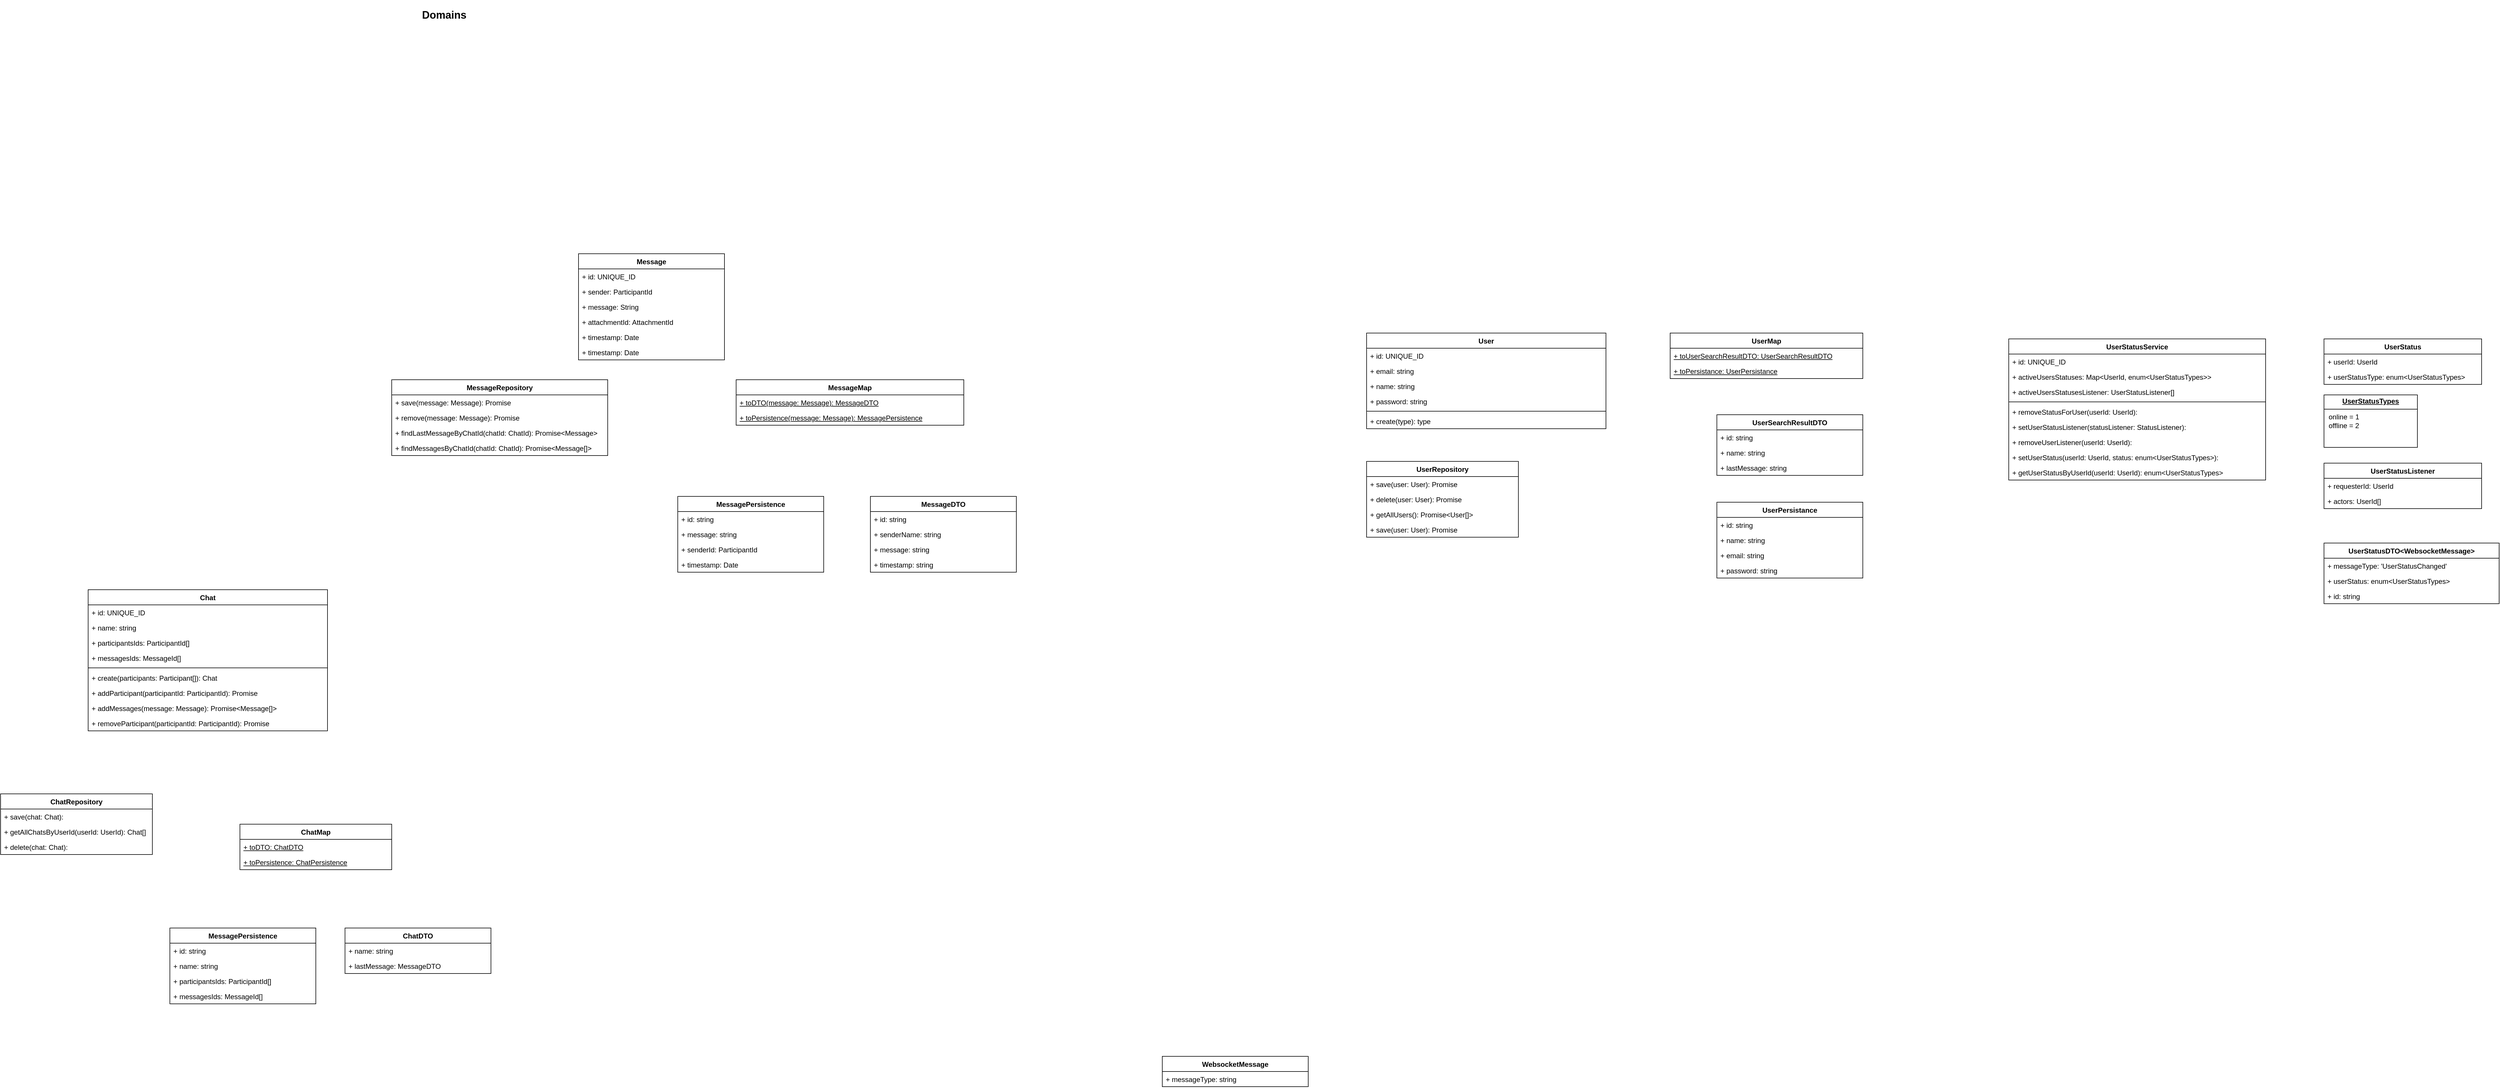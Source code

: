 <mxfile version="24.8.3" pages="2">
  <diagram id="C5RBs43oDa-KdzZeNtuy" name="Communication">
    <mxGraphModel dx="5580" dy="2930" grid="1" gridSize="10" guides="1" tooltips="1" connect="1" arrows="1" fold="1" page="0" pageScale="1" pageWidth="827" pageHeight="1169" math="0" shadow="0">
      <root>
        <mxCell id="WIyWlLk6GJQsqaUBKTNV-0" />
        <mxCell id="WIyWlLk6GJQsqaUBKTNV-1" parent="WIyWlLk6GJQsqaUBKTNV-0" />
        <mxCell id="hYcocmcCl76S7fgYQh0B-2" value="&lt;h2&gt;Domains&lt;/h2&gt;" style="text;html=1;align=center;verticalAlign=middle;whiteSpace=wrap;rounded=0;" parent="WIyWlLk6GJQsqaUBKTNV-1" vertex="1">
          <mxGeometry x="80" y="60" width="80" height="30" as="geometry" />
        </mxCell>
        <mxCell id="67SjoxHuCjgzLsOe7_Eg-26" value="User" style="swimlane;fontStyle=1;align=center;verticalAlign=top;childLayout=stackLayout;horizontal=1;startSize=26;horizontalStack=0;resizeParent=1;resizeParentMax=0;resizeLast=0;collapsible=1;marginBottom=0;whiteSpace=wrap;html=1;" parent="WIyWlLk6GJQsqaUBKTNV-1" vertex="1">
          <mxGeometry x="1700" y="620" width="410" height="164" as="geometry" />
        </mxCell>
        <mxCell id="67SjoxHuCjgzLsOe7_Eg-27" value="+ id: UNIQUE_ID" style="text;strokeColor=none;fillColor=none;align=left;verticalAlign=top;spacingLeft=4;spacingRight=4;overflow=hidden;rotatable=0;points=[[0,0.5],[1,0.5]];portConstraint=eastwest;whiteSpace=wrap;html=1;" parent="67SjoxHuCjgzLsOe7_Eg-26" vertex="1">
          <mxGeometry y="26" width="410" height="26" as="geometry" />
        </mxCell>
        <mxCell id="zDwDySDA3jJClBeqPACe-3" value="+ email: string" style="text;strokeColor=none;fillColor=none;align=left;verticalAlign=top;spacingLeft=4;spacingRight=4;overflow=hidden;rotatable=0;points=[[0,0.5],[1,0.5]];portConstraint=eastwest;whiteSpace=wrap;html=1;" parent="67SjoxHuCjgzLsOe7_Eg-26" vertex="1">
          <mxGeometry y="52" width="410" height="26" as="geometry" />
        </mxCell>
        <mxCell id="zDwDySDA3jJClBeqPACe-2" value="+ name: string" style="text;strokeColor=none;fillColor=none;align=left;verticalAlign=top;spacingLeft=4;spacingRight=4;overflow=hidden;rotatable=0;points=[[0,0.5],[1,0.5]];portConstraint=eastwest;whiteSpace=wrap;html=1;" parent="67SjoxHuCjgzLsOe7_Eg-26" vertex="1">
          <mxGeometry y="78" width="410" height="26" as="geometry" />
        </mxCell>
        <mxCell id="zDwDySDA3jJClBeqPACe-4" value="+ password: string" style="text;strokeColor=none;fillColor=none;align=left;verticalAlign=top;spacingLeft=4;spacingRight=4;overflow=hidden;rotatable=0;points=[[0,0.5],[1,0.5]];portConstraint=eastwest;whiteSpace=wrap;html=1;" parent="67SjoxHuCjgzLsOe7_Eg-26" vertex="1">
          <mxGeometry y="104" width="410" height="26" as="geometry" />
        </mxCell>
        <mxCell id="67SjoxHuCjgzLsOe7_Eg-30" value="" style="line;strokeWidth=1;fillColor=none;align=left;verticalAlign=middle;spacingTop=-1;spacingLeft=3;spacingRight=3;rotatable=0;labelPosition=right;points=[];portConstraint=eastwest;strokeColor=inherit;" parent="67SjoxHuCjgzLsOe7_Eg-26" vertex="1">
          <mxGeometry y="130" width="410" height="8" as="geometry" />
        </mxCell>
        <mxCell id="67SjoxHuCjgzLsOe7_Eg-31" value="+ create(type): type" style="text;strokeColor=none;fillColor=none;align=left;verticalAlign=top;spacingLeft=4;spacingRight=4;overflow=hidden;rotatable=0;points=[[0,0.5],[1,0.5]];portConstraint=eastwest;whiteSpace=wrap;html=1;" parent="67SjoxHuCjgzLsOe7_Eg-26" vertex="1">
          <mxGeometry y="138" width="410" height="26" as="geometry" />
        </mxCell>
        <mxCell id="zDwDySDA3jJClBeqPACe-33" value="Chat" style="swimlane;fontStyle=1;align=center;verticalAlign=top;childLayout=stackLayout;horizontal=1;startSize=26;horizontalStack=0;resizeParent=1;resizeParentMax=0;resizeLast=0;collapsible=1;marginBottom=0;whiteSpace=wrap;html=1;" parent="WIyWlLk6GJQsqaUBKTNV-1" vertex="1">
          <mxGeometry x="-490" y="1060" width="410" height="242" as="geometry" />
        </mxCell>
        <mxCell id="zDwDySDA3jJClBeqPACe-34" value="+ id: UNIQUE_ID" style="text;strokeColor=none;fillColor=none;align=left;verticalAlign=top;spacingLeft=4;spacingRight=4;overflow=hidden;rotatable=0;points=[[0,0.5],[1,0.5]];portConstraint=eastwest;whiteSpace=wrap;html=1;" parent="zDwDySDA3jJClBeqPACe-33" vertex="1">
          <mxGeometry y="26" width="410" height="26" as="geometry" />
        </mxCell>
        <mxCell id="zDwDySDA3jJClBeqPACe-114" value="+ name: string" style="text;strokeColor=none;fillColor=none;align=left;verticalAlign=top;spacingLeft=4;spacingRight=4;overflow=hidden;rotatable=0;points=[[0,0.5],[1,0.5]];portConstraint=eastwest;whiteSpace=wrap;html=1;" parent="zDwDySDA3jJClBeqPACe-33" vertex="1">
          <mxGeometry y="52" width="410" height="26" as="geometry" />
        </mxCell>
        <mxCell id="zDwDySDA3jJClBeqPACe-35" value="+ participantsIds: ParticipantId[]" style="text;strokeColor=none;fillColor=none;align=left;verticalAlign=top;spacingLeft=4;spacingRight=4;overflow=hidden;rotatable=0;points=[[0,0.5],[1,0.5]];portConstraint=eastwest;whiteSpace=wrap;html=1;" parent="zDwDySDA3jJClBeqPACe-33" vertex="1">
          <mxGeometry y="78" width="410" height="26" as="geometry" />
        </mxCell>
        <mxCell id="zDwDySDA3jJClBeqPACe-36" value="+ messagesIds: MessageId[]" style="text;strokeColor=none;fillColor=none;align=left;verticalAlign=top;spacingLeft=4;spacingRight=4;overflow=hidden;rotatable=0;points=[[0,0.5],[1,0.5]];portConstraint=eastwest;whiteSpace=wrap;html=1;" parent="zDwDySDA3jJClBeqPACe-33" vertex="1">
          <mxGeometry y="104" width="410" height="26" as="geometry" />
        </mxCell>
        <mxCell id="zDwDySDA3jJClBeqPACe-37" value="" style="line;strokeWidth=1;fillColor=none;align=left;verticalAlign=middle;spacingTop=-1;spacingLeft=3;spacingRight=3;rotatable=0;labelPosition=right;points=[];portConstraint=eastwest;strokeColor=inherit;" parent="zDwDySDA3jJClBeqPACe-33" vertex="1">
          <mxGeometry y="130" width="410" height="8" as="geometry" />
        </mxCell>
        <mxCell id="zDwDySDA3jJClBeqPACe-38" value="+ create(participants: Participant[]): Chat" style="text;strokeColor=none;fillColor=none;align=left;verticalAlign=top;spacingLeft=4;spacingRight=4;overflow=hidden;rotatable=0;points=[[0,0.5],[1,0.5]];portConstraint=eastwest;whiteSpace=wrap;html=1;" parent="zDwDySDA3jJClBeqPACe-33" vertex="1">
          <mxGeometry y="138" width="410" height="26" as="geometry" />
        </mxCell>
        <mxCell id="67SjoxHuCjgzLsOe7_Eg-6" value="+ addParticipant(participantId: ParticipantId): Promise" style="text;strokeColor=none;fillColor=none;align=left;verticalAlign=top;spacingLeft=4;spacingRight=4;overflow=hidden;rotatable=0;points=[[0,0.5],[1,0.5]];portConstraint=eastwest;whiteSpace=wrap;html=1;" parent="zDwDySDA3jJClBeqPACe-33" vertex="1">
          <mxGeometry y="164" width="410" height="26" as="geometry" />
        </mxCell>
        <mxCell id="zDwDySDA3jJClBeqPACe-39" value="+ addMessages(message: Message): Promise&amp;lt;Message[]&amp;gt;" style="text;strokeColor=none;fillColor=none;align=left;verticalAlign=top;spacingLeft=4;spacingRight=4;overflow=hidden;rotatable=0;points=[[0,0.5],[1,0.5]];portConstraint=eastwest;whiteSpace=wrap;html=1;" parent="zDwDySDA3jJClBeqPACe-33" vertex="1">
          <mxGeometry y="190" width="410" height="26" as="geometry" />
        </mxCell>
        <mxCell id="zDwDySDA3jJClBeqPACe-70" value="+ removeParticipant(participantId: ParticipantId): Promise" style="text;strokeColor=none;fillColor=none;align=left;verticalAlign=top;spacingLeft=4;spacingRight=4;overflow=hidden;rotatable=0;points=[[0,0.5],[1,0.5]];portConstraint=eastwest;whiteSpace=wrap;html=1;" parent="zDwDySDA3jJClBeqPACe-33" vertex="1">
          <mxGeometry y="216" width="410" height="26" as="geometry" />
        </mxCell>
        <mxCell id="zDwDySDA3jJClBeqPACe-41" value="Message" style="swimlane;fontStyle=1;align=center;verticalAlign=top;childLayout=stackLayout;horizontal=1;startSize=26;horizontalStack=0;resizeParent=1;resizeParentMax=0;resizeLast=0;collapsible=1;marginBottom=0;whiteSpace=wrap;html=1;" parent="WIyWlLk6GJQsqaUBKTNV-1" vertex="1">
          <mxGeometry x="350" y="484" width="250" height="182" as="geometry" />
        </mxCell>
        <mxCell id="zDwDySDA3jJClBeqPACe-42" value="+ id: UNIQUE_ID" style="text;strokeColor=none;fillColor=none;align=left;verticalAlign=top;spacingLeft=4;spacingRight=4;overflow=hidden;rotatable=0;points=[[0,0.5],[1,0.5]];portConstraint=eastwest;whiteSpace=wrap;html=1;" parent="zDwDySDA3jJClBeqPACe-41" vertex="1">
          <mxGeometry y="26" width="250" height="26" as="geometry" />
        </mxCell>
        <mxCell id="zDwDySDA3jJClBeqPACe-43" value="+ sender: ParticipantId" style="text;strokeColor=none;fillColor=none;align=left;verticalAlign=top;spacingLeft=4;spacingRight=4;overflow=hidden;rotatable=0;points=[[0,0.5],[1,0.5]];portConstraint=eastwest;whiteSpace=wrap;html=1;" parent="zDwDySDA3jJClBeqPACe-41" vertex="1">
          <mxGeometry y="52" width="250" height="26" as="geometry" />
        </mxCell>
        <mxCell id="zDwDySDA3jJClBeqPACe-44" value="+ message: String" style="text;strokeColor=none;fillColor=none;align=left;verticalAlign=top;spacingLeft=4;spacingRight=4;overflow=hidden;rotatable=0;points=[[0,0.5],[1,0.5]];portConstraint=eastwest;whiteSpace=wrap;html=1;" parent="zDwDySDA3jJClBeqPACe-41" vertex="1">
          <mxGeometry y="78" width="250" height="26" as="geometry" />
        </mxCell>
        <mxCell id="zDwDySDA3jJClBeqPACe-52" value="+ attachmentId: AttachmentId" style="text;strokeColor=none;fillColor=none;align=left;verticalAlign=top;spacingLeft=4;spacingRight=4;overflow=hidden;rotatable=0;points=[[0,0.5],[1,0.5]];portConstraint=eastwest;whiteSpace=wrap;html=1;" parent="zDwDySDA3jJClBeqPACe-41" vertex="1">
          <mxGeometry y="104" width="250" height="26" as="geometry" />
        </mxCell>
        <mxCell id="oncGoZCbgl9skdiNWqH6-4" value="+ timestamp: Date" style="text;strokeColor=none;fillColor=none;align=left;verticalAlign=top;spacingLeft=4;spacingRight=4;overflow=hidden;rotatable=0;points=[[0,0.5],[1,0.5]];portConstraint=eastwest;whiteSpace=wrap;html=1;" parent="zDwDySDA3jJClBeqPACe-41" vertex="1">
          <mxGeometry y="130" width="250" height="26" as="geometry" />
        </mxCell>
        <mxCell id="oncGoZCbgl9skdiNWqH6-5" value="+ timestamp: Date" style="text;strokeColor=none;fillColor=none;align=left;verticalAlign=top;spacingLeft=4;spacingRight=4;overflow=hidden;rotatable=0;points=[[0,0.5],[1,0.5]];portConstraint=eastwest;whiteSpace=wrap;html=1;" parent="zDwDySDA3jJClBeqPACe-41" vertex="1">
          <mxGeometry y="156" width="250" height="26" as="geometry" />
        </mxCell>
        <mxCell id="zDwDySDA3jJClBeqPACe-53" value="ChatRepository" style="swimlane;fontStyle=1;align=center;verticalAlign=top;childLayout=stackLayout;horizontal=1;startSize=26;horizontalStack=0;resizeParent=1;resizeParentMax=0;resizeLast=0;collapsible=1;marginBottom=0;whiteSpace=wrap;html=1;" parent="WIyWlLk6GJQsqaUBKTNV-1" vertex="1">
          <mxGeometry x="-640" y="1410" width="260" height="104" as="geometry" />
        </mxCell>
        <mxCell id="zDwDySDA3jJClBeqPACe-54" value="+ save(chat: Chat):&amp;nbsp;" style="text;strokeColor=none;fillColor=none;align=left;verticalAlign=top;spacingLeft=4;spacingRight=4;overflow=hidden;rotatable=0;points=[[0,0.5],[1,0.5]];portConstraint=eastwest;whiteSpace=wrap;html=1;" parent="zDwDySDA3jJClBeqPACe-53" vertex="1">
          <mxGeometry y="26" width="260" height="26" as="geometry" />
        </mxCell>
        <mxCell id="zDwDySDA3jJClBeqPACe-63" value="+ getAllChatsByUserId(userId: UserId): Chat[]" style="text;strokeColor=none;fillColor=none;align=left;verticalAlign=top;spacingLeft=4;spacingRight=4;overflow=hidden;rotatable=0;points=[[0,0.5],[1,0.5]];portConstraint=eastwest;whiteSpace=wrap;html=1;" parent="zDwDySDA3jJClBeqPACe-53" vertex="1">
          <mxGeometry y="52" width="260" height="26" as="geometry" />
        </mxCell>
        <mxCell id="zDwDySDA3jJClBeqPACe-64" value="+ delete(chat: Chat):&amp;nbsp;" style="text;strokeColor=none;fillColor=none;align=left;verticalAlign=top;spacingLeft=4;spacingRight=4;overflow=hidden;rotatable=0;points=[[0,0.5],[1,0.5]];portConstraint=eastwest;whiteSpace=wrap;html=1;" parent="zDwDySDA3jJClBeqPACe-53" vertex="1">
          <mxGeometry y="78" width="260" height="26" as="geometry" />
        </mxCell>
        <mxCell id="zDwDySDA3jJClBeqPACe-71" value="MessageRepository" style="swimlane;fontStyle=1;align=center;verticalAlign=top;childLayout=stackLayout;horizontal=1;startSize=26;horizontalStack=0;resizeParent=1;resizeParentMax=0;resizeLast=0;collapsible=1;marginBottom=0;whiteSpace=wrap;html=1;" parent="WIyWlLk6GJQsqaUBKTNV-1" vertex="1">
          <mxGeometry x="30" y="700" width="370" height="130" as="geometry" />
        </mxCell>
        <mxCell id="zDwDySDA3jJClBeqPACe-77" value="+ save(message: Message): Promise" style="text;strokeColor=none;fillColor=none;align=left;verticalAlign=top;spacingLeft=4;spacingRight=4;overflow=hidden;rotatable=0;points=[[0,0.5],[1,0.5]];portConstraint=eastwest;whiteSpace=wrap;html=1;" parent="zDwDySDA3jJClBeqPACe-71" vertex="1">
          <mxGeometry y="26" width="370" height="26" as="geometry" />
        </mxCell>
        <mxCell id="zDwDySDA3jJClBeqPACe-78" value="+ remove(message: Message): Promise" style="text;strokeColor=none;fillColor=none;align=left;verticalAlign=top;spacingLeft=4;spacingRight=4;overflow=hidden;rotatable=0;points=[[0,0.5],[1,0.5]];portConstraint=eastwest;whiteSpace=wrap;html=1;" parent="zDwDySDA3jJClBeqPACe-71" vertex="1">
          <mxGeometry y="52" width="370" height="26" as="geometry" />
        </mxCell>
        <mxCell id="V4FlhKn3MmqzNkdJXZ62-6" value="+ findLastMessageByChatId(chatId: ChatId): Promise&amp;lt;Message&amp;gt;" style="text;strokeColor=none;fillColor=none;align=left;verticalAlign=top;spacingLeft=4;spacingRight=4;overflow=hidden;rotatable=0;points=[[0,0.5],[1,0.5]];portConstraint=eastwest;whiteSpace=wrap;html=1;" parent="zDwDySDA3jJClBeqPACe-71" vertex="1">
          <mxGeometry y="78" width="370" height="26" as="geometry" />
        </mxCell>
        <mxCell id="zDwDySDA3jJClBeqPACe-75" value="+ findMessagesByChatId(chatId: ChatId): Promise&amp;lt;Message[]&amp;gt;" style="text;strokeColor=none;fillColor=none;align=left;verticalAlign=top;spacingLeft=4;spacingRight=4;overflow=hidden;rotatable=0;points=[[0,0.5],[1,0.5]];portConstraint=eastwest;whiteSpace=wrap;html=1;" parent="zDwDySDA3jJClBeqPACe-71" vertex="1">
          <mxGeometry y="104" width="370" height="26" as="geometry" />
        </mxCell>
        <mxCell id="zDwDySDA3jJClBeqPACe-80" value="UserRepository" style="swimlane;fontStyle=1;align=center;verticalAlign=top;childLayout=stackLayout;horizontal=1;startSize=26;horizontalStack=0;resizeParent=1;resizeParentMax=0;resizeLast=0;collapsible=1;marginBottom=0;whiteSpace=wrap;html=1;" parent="WIyWlLk6GJQsqaUBKTNV-1" vertex="1">
          <mxGeometry x="1700" y="840" width="260" height="130" as="geometry" />
        </mxCell>
        <mxCell id="zDwDySDA3jJClBeqPACe-81" value="+ save(user: User): Promise" style="text;strokeColor=none;fillColor=none;align=left;verticalAlign=top;spacingLeft=4;spacingRight=4;overflow=hidden;rotatable=0;points=[[0,0.5],[1,0.5]];portConstraint=eastwest;whiteSpace=wrap;html=1;" parent="zDwDySDA3jJClBeqPACe-80" vertex="1">
          <mxGeometry y="26" width="260" height="26" as="geometry" />
        </mxCell>
        <mxCell id="zDwDySDA3jJClBeqPACe-83" value="+ delete(user: User): Promise&amp;nbsp;" style="text;strokeColor=none;fillColor=none;align=left;verticalAlign=top;spacingLeft=4;spacingRight=4;overflow=hidden;rotatable=0;points=[[0,0.5],[1,0.5]];portConstraint=eastwest;whiteSpace=wrap;html=1;" parent="zDwDySDA3jJClBeqPACe-80" vertex="1">
          <mxGeometry y="52" width="260" height="26" as="geometry" />
        </mxCell>
        <mxCell id="zDwDySDA3jJClBeqPACe-84" value="+ getAllUsers(): Promise&amp;lt;User[]&amp;gt;" style="text;strokeColor=none;fillColor=none;align=left;verticalAlign=top;spacingLeft=4;spacingRight=4;overflow=hidden;rotatable=0;points=[[0,0.5],[1,0.5]];portConstraint=eastwest;whiteSpace=wrap;html=1;" parent="zDwDySDA3jJClBeqPACe-80" vertex="1">
          <mxGeometry y="78" width="260" height="26" as="geometry" />
        </mxCell>
        <mxCell id="4WnLX--xlDu9qPjaOkmh-19" value="+ save(user: User): Promise" style="text;strokeColor=none;fillColor=none;align=left;verticalAlign=top;spacingLeft=4;spacingRight=4;overflow=hidden;rotatable=0;points=[[0,0.5],[1,0.5]];portConstraint=eastwest;whiteSpace=wrap;html=1;" parent="zDwDySDA3jJClBeqPACe-80" vertex="1">
          <mxGeometry y="104" width="260" height="26" as="geometry" />
        </mxCell>
        <mxCell id="zDwDySDA3jJClBeqPACe-85" value="MessageMap" style="swimlane;fontStyle=1;align=center;verticalAlign=top;childLayout=stackLayout;horizontal=1;startSize=26;horizontalStack=0;resizeParent=1;resizeParentMax=0;resizeLast=0;collapsible=1;marginBottom=0;whiteSpace=wrap;html=1;" parent="WIyWlLk6GJQsqaUBKTNV-1" vertex="1">
          <mxGeometry x="620" y="700" width="390" height="78" as="geometry" />
        </mxCell>
        <mxCell id="zDwDySDA3jJClBeqPACe-86" value="&lt;u&gt;+ toDTO(message: Message): MessageDTO&lt;/u&gt;" style="text;strokeColor=none;fillColor=none;align=left;verticalAlign=top;spacingLeft=4;spacingRight=4;overflow=hidden;rotatable=0;points=[[0,0.5],[1,0.5]];portConstraint=eastwest;whiteSpace=wrap;html=1;" parent="zDwDySDA3jJClBeqPACe-85" vertex="1">
          <mxGeometry y="26" width="390" height="26" as="geometry" />
        </mxCell>
        <mxCell id="zDwDySDA3jJClBeqPACe-94" value="&lt;u&gt;+ toPersistence(message: Message): MessagePersistence&lt;/u&gt;" style="text;strokeColor=none;fillColor=none;align=left;verticalAlign=top;spacingLeft=4;spacingRight=4;overflow=hidden;rotatable=0;points=[[0,0.5],[1,0.5]];portConstraint=eastwest;whiteSpace=wrap;html=1;" parent="zDwDySDA3jJClBeqPACe-85" vertex="1">
          <mxGeometry y="52" width="390" height="26" as="geometry" />
        </mxCell>
        <mxCell id="zDwDySDA3jJClBeqPACe-90" value="&lt;span style=&quot;text-align: left;&quot;&gt;MessageDTO&lt;/span&gt;" style="swimlane;fontStyle=1;align=center;verticalAlign=top;childLayout=stackLayout;horizontal=1;startSize=26;horizontalStack=0;resizeParent=1;resizeParentMax=0;resizeLast=0;collapsible=1;marginBottom=0;whiteSpace=wrap;html=1;" parent="WIyWlLk6GJQsqaUBKTNV-1" vertex="1">
          <mxGeometry x="850" y="900" width="250" height="130" as="geometry" />
        </mxCell>
        <mxCell id="-6z3-uU8Oju-A0nVIMIw-8" value="+ id: string" style="text;strokeColor=none;fillColor=none;align=left;verticalAlign=top;spacingLeft=4;spacingRight=4;overflow=hidden;rotatable=0;points=[[0,0.5],[1,0.5]];portConstraint=eastwest;whiteSpace=wrap;html=1;" parent="zDwDySDA3jJClBeqPACe-90" vertex="1">
          <mxGeometry y="26" width="250" height="26" as="geometry" />
        </mxCell>
        <mxCell id="zDwDySDA3jJClBeqPACe-91" value="+ senderName: string" style="text;strokeColor=none;fillColor=none;align=left;verticalAlign=top;spacingLeft=4;spacingRight=4;overflow=hidden;rotatable=0;points=[[0,0.5],[1,0.5]];portConstraint=eastwest;whiteSpace=wrap;html=1;" parent="zDwDySDA3jJClBeqPACe-90" vertex="1">
          <mxGeometry y="52" width="250" height="26" as="geometry" />
        </mxCell>
        <mxCell id="zDwDySDA3jJClBeqPACe-92" value="+ message: string" style="text;strokeColor=none;fillColor=none;align=left;verticalAlign=top;spacingLeft=4;spacingRight=4;overflow=hidden;rotatable=0;points=[[0,0.5],[1,0.5]];portConstraint=eastwest;whiteSpace=wrap;html=1;" parent="zDwDySDA3jJClBeqPACe-90" vertex="1">
          <mxGeometry y="78" width="250" height="26" as="geometry" />
        </mxCell>
        <mxCell id="zDwDySDA3jJClBeqPACe-93" value="+ timestamp: string" style="text;strokeColor=none;fillColor=none;align=left;verticalAlign=top;spacingLeft=4;spacingRight=4;overflow=hidden;rotatable=0;points=[[0,0.5],[1,0.5]];portConstraint=eastwest;whiteSpace=wrap;html=1;" parent="zDwDySDA3jJClBeqPACe-90" vertex="1">
          <mxGeometry y="104" width="250" height="26" as="geometry" />
        </mxCell>
        <mxCell id="zDwDySDA3jJClBeqPACe-100" value="&lt;div style=&quot;text-align: left;&quot;&gt;&lt;span style=&quot;background-color: initial;&quot;&gt;MessagePersistence&lt;/span&gt;&lt;/div&gt;" style="swimlane;fontStyle=1;align=center;verticalAlign=top;childLayout=stackLayout;horizontal=1;startSize=26;horizontalStack=0;resizeParent=1;resizeParentMax=0;resizeLast=0;collapsible=1;marginBottom=0;whiteSpace=wrap;html=1;" parent="WIyWlLk6GJQsqaUBKTNV-1" vertex="1">
          <mxGeometry x="520" y="900" width="250" height="130" as="geometry" />
        </mxCell>
        <mxCell id="zDwDySDA3jJClBeqPACe-101" value="+ id: string" style="text;strokeColor=none;fillColor=none;align=left;verticalAlign=top;spacingLeft=4;spacingRight=4;overflow=hidden;rotatable=0;points=[[0,0.5],[1,0.5]];portConstraint=eastwest;whiteSpace=wrap;html=1;" parent="zDwDySDA3jJClBeqPACe-100" vertex="1">
          <mxGeometry y="26" width="250" height="26" as="geometry" />
        </mxCell>
        <mxCell id="zDwDySDA3jJClBeqPACe-102" value="+ message: string" style="text;strokeColor=none;fillColor=none;align=left;verticalAlign=top;spacingLeft=4;spacingRight=4;overflow=hidden;rotatable=0;points=[[0,0.5],[1,0.5]];portConstraint=eastwest;whiteSpace=wrap;html=1;" parent="zDwDySDA3jJClBeqPACe-100" vertex="1">
          <mxGeometry y="52" width="250" height="26" as="geometry" />
        </mxCell>
        <mxCell id="zDwDySDA3jJClBeqPACe-104" value="+ senderId: ParticipantId" style="text;strokeColor=none;fillColor=none;align=left;verticalAlign=top;spacingLeft=4;spacingRight=4;overflow=hidden;rotatable=0;points=[[0,0.5],[1,0.5]];portConstraint=eastwest;whiteSpace=wrap;html=1;" parent="zDwDySDA3jJClBeqPACe-100" vertex="1">
          <mxGeometry y="78" width="250" height="26" as="geometry" />
        </mxCell>
        <mxCell id="zDwDySDA3jJClBeqPACe-103" value="+ timestamp: Date" style="text;strokeColor=none;fillColor=none;align=left;verticalAlign=top;spacingLeft=4;spacingRight=4;overflow=hidden;rotatable=0;points=[[0,0.5],[1,0.5]];portConstraint=eastwest;whiteSpace=wrap;html=1;" parent="zDwDySDA3jJClBeqPACe-100" vertex="1">
          <mxGeometry y="104" width="250" height="26" as="geometry" />
        </mxCell>
        <mxCell id="zDwDySDA3jJClBeqPACe-105" value="ChatMap" style="swimlane;fontStyle=1;align=center;verticalAlign=top;childLayout=stackLayout;horizontal=1;startSize=26;horizontalStack=0;resizeParent=1;resizeParentMax=0;resizeLast=0;collapsible=1;marginBottom=0;whiteSpace=wrap;html=1;" parent="WIyWlLk6GJQsqaUBKTNV-1" vertex="1">
          <mxGeometry x="-230" y="1462" width="260" height="78" as="geometry" />
        </mxCell>
        <mxCell id="zDwDySDA3jJClBeqPACe-106" value="&lt;u&gt;+ toDTO: ChatDTO&lt;/u&gt;" style="text;strokeColor=none;fillColor=none;align=left;verticalAlign=top;spacingLeft=4;spacingRight=4;overflow=hidden;rotatable=0;points=[[0,0.5],[1,0.5]];portConstraint=eastwest;whiteSpace=wrap;html=1;" parent="zDwDySDA3jJClBeqPACe-105" vertex="1">
          <mxGeometry y="26" width="260" height="26" as="geometry" />
        </mxCell>
        <mxCell id="4WnLX--xlDu9qPjaOkmh-0" value="&lt;u&gt;+ toPersistence: ChatPersistence&lt;/u&gt;" style="text;strokeColor=none;fillColor=none;align=left;verticalAlign=top;spacingLeft=4;spacingRight=4;overflow=hidden;rotatable=0;points=[[0,0.5],[1,0.5]];portConstraint=eastwest;whiteSpace=wrap;html=1;" parent="zDwDySDA3jJClBeqPACe-105" vertex="1">
          <mxGeometry y="52" width="260" height="26" as="geometry" />
        </mxCell>
        <mxCell id="zDwDySDA3jJClBeqPACe-109" value="&lt;div style=&quot;text-align: left;&quot;&gt;ChatDTO&lt;br&gt;&lt;/div&gt;" style="swimlane;fontStyle=1;align=center;verticalAlign=top;childLayout=stackLayout;horizontal=1;startSize=26;horizontalStack=0;resizeParent=1;resizeParentMax=0;resizeLast=0;collapsible=1;marginBottom=0;whiteSpace=wrap;html=1;" parent="WIyWlLk6GJQsqaUBKTNV-1" vertex="1">
          <mxGeometry x="-50" y="1640" width="250" height="78" as="geometry" />
        </mxCell>
        <mxCell id="zDwDySDA3jJClBeqPACe-111" value="+ name: string" style="text;strokeColor=none;fillColor=none;align=left;verticalAlign=top;spacingLeft=4;spacingRight=4;overflow=hidden;rotatable=0;points=[[0,0.5],[1,0.5]];portConstraint=eastwest;whiteSpace=wrap;html=1;" parent="zDwDySDA3jJClBeqPACe-109" vertex="1">
          <mxGeometry y="26" width="250" height="26" as="geometry" />
        </mxCell>
        <mxCell id="V4FlhKn3MmqzNkdJXZ62-4" value="+ lastMessage: MessageDTO" style="text;strokeColor=none;fillColor=none;align=left;verticalAlign=top;spacingLeft=4;spacingRight=4;overflow=hidden;rotatable=0;points=[[0,0.5],[1,0.5]];portConstraint=eastwest;whiteSpace=wrap;html=1;" parent="zDwDySDA3jJClBeqPACe-109" vertex="1">
          <mxGeometry y="52" width="250" height="26" as="geometry" />
        </mxCell>
        <mxCell id="-6z3-uU8Oju-A0nVIMIw-2" value="UserMap" style="swimlane;fontStyle=1;align=center;verticalAlign=top;childLayout=stackLayout;horizontal=1;startSize=26;horizontalStack=0;resizeParent=1;resizeParentMax=0;resizeLast=0;collapsible=1;marginBottom=0;whiteSpace=wrap;html=1;" parent="WIyWlLk6GJQsqaUBKTNV-1" vertex="1">
          <mxGeometry x="2220" y="620" width="330" height="78" as="geometry" />
        </mxCell>
        <mxCell id="-6z3-uU8Oju-A0nVIMIw-3" value="&lt;u&gt;+ toUserSearchResultDTO:&amp;nbsp;UserSearchResultDTO&lt;/u&gt;" style="text;strokeColor=none;fillColor=none;align=left;verticalAlign=top;spacingLeft=4;spacingRight=4;overflow=hidden;rotatable=0;points=[[0,0.5],[1,0.5]];portConstraint=eastwest;whiteSpace=wrap;html=1;" parent="-6z3-uU8Oju-A0nVIMIw-2" vertex="1">
          <mxGeometry y="26" width="330" height="26" as="geometry" />
        </mxCell>
        <mxCell id="oncGoZCbgl9skdiNWqH6-77" value="&lt;u&gt;+ toPersistance:&amp;nbsp;UserPersistance&lt;/u&gt;" style="text;strokeColor=none;fillColor=none;align=left;verticalAlign=top;spacingLeft=4;spacingRight=4;overflow=hidden;rotatable=0;points=[[0,0.5],[1,0.5]];portConstraint=eastwest;whiteSpace=wrap;html=1;" parent="-6z3-uU8Oju-A0nVIMIw-2" vertex="1">
          <mxGeometry y="52" width="330" height="26" as="geometry" />
        </mxCell>
        <mxCell id="-6z3-uU8Oju-A0nVIMIw-4" value="&lt;div style=&quot;text-align: left;&quot;&gt;UserSearchResultDTO&lt;br&gt;&lt;/div&gt;" style="swimlane;fontStyle=1;align=center;verticalAlign=top;childLayout=stackLayout;horizontal=1;startSize=26;horizontalStack=0;resizeParent=1;resizeParentMax=0;resizeLast=0;collapsible=1;marginBottom=0;whiteSpace=wrap;html=1;" parent="WIyWlLk6GJQsqaUBKTNV-1" vertex="1">
          <mxGeometry x="2300" y="760" width="250" height="104" as="geometry" />
        </mxCell>
        <mxCell id="oncGoZCbgl9skdiNWqH6-21" value="+ id: string" style="text;strokeColor=none;fillColor=none;align=left;verticalAlign=top;spacingLeft=4;spacingRight=4;overflow=hidden;rotatable=0;points=[[0,0.5],[1,0.5]];portConstraint=eastwest;whiteSpace=wrap;html=1;" parent="-6z3-uU8Oju-A0nVIMIw-4" vertex="1">
          <mxGeometry y="26" width="250" height="26" as="geometry" />
        </mxCell>
        <mxCell id="-6z3-uU8Oju-A0nVIMIw-5" value="+ name: string" style="text;strokeColor=none;fillColor=none;align=left;verticalAlign=top;spacingLeft=4;spacingRight=4;overflow=hidden;rotatable=0;points=[[0,0.5],[1,0.5]];portConstraint=eastwest;whiteSpace=wrap;html=1;" parent="-6z3-uU8Oju-A0nVIMIw-4" vertex="1">
          <mxGeometry y="52" width="250" height="26" as="geometry" />
        </mxCell>
        <mxCell id="oncGoZCbgl9skdiNWqH6-17" value="+ lastMessage: string" style="text;strokeColor=none;fillColor=none;align=left;verticalAlign=top;spacingLeft=4;spacingRight=4;overflow=hidden;rotatable=0;points=[[0,0.5],[1,0.5]];portConstraint=eastwest;whiteSpace=wrap;html=1;" parent="-6z3-uU8Oju-A0nVIMIw-4" vertex="1">
          <mxGeometry y="78" width="250" height="26" as="geometry" />
        </mxCell>
        <mxCell id="4WnLX--xlDu9qPjaOkmh-1" value="&lt;div style=&quot;text-align: left;&quot;&gt;&lt;span style=&quot;background-color: initial;&quot;&gt;MessagePersistence&lt;/span&gt;&lt;/div&gt;" style="swimlane;fontStyle=1;align=center;verticalAlign=top;childLayout=stackLayout;horizontal=1;startSize=26;horizontalStack=0;resizeParent=1;resizeParentMax=0;resizeLast=0;collapsible=1;marginBottom=0;whiteSpace=wrap;html=1;" parent="WIyWlLk6GJQsqaUBKTNV-1" vertex="1">
          <mxGeometry x="-350" y="1640" width="250" height="130" as="geometry" />
        </mxCell>
        <mxCell id="4WnLX--xlDu9qPjaOkmh-2" value="+ id: string" style="text;strokeColor=none;fillColor=none;align=left;verticalAlign=top;spacingLeft=4;spacingRight=4;overflow=hidden;rotatable=0;points=[[0,0.5],[1,0.5]];portConstraint=eastwest;whiteSpace=wrap;html=1;" parent="4WnLX--xlDu9qPjaOkmh-1" vertex="1">
          <mxGeometry y="26" width="250" height="26" as="geometry" />
        </mxCell>
        <mxCell id="4WnLX--xlDu9qPjaOkmh-15" value="+ name: string" style="text;strokeColor=none;fillColor=none;align=left;verticalAlign=top;spacingLeft=4;spacingRight=4;overflow=hidden;rotatable=0;points=[[0,0.5],[1,0.5]];portConstraint=eastwest;whiteSpace=wrap;html=1;" parent="4WnLX--xlDu9qPjaOkmh-1" vertex="1">
          <mxGeometry y="52" width="250" height="26" as="geometry" />
        </mxCell>
        <mxCell id="4WnLX--xlDu9qPjaOkmh-16" value="+ participantsIds: ParticipantId[]" style="text;strokeColor=none;fillColor=none;align=left;verticalAlign=top;spacingLeft=4;spacingRight=4;overflow=hidden;rotatable=0;points=[[0,0.5],[1,0.5]];portConstraint=eastwest;whiteSpace=wrap;html=1;" parent="4WnLX--xlDu9qPjaOkmh-1" vertex="1">
          <mxGeometry y="78" width="250" height="26" as="geometry" />
        </mxCell>
        <mxCell id="4WnLX--xlDu9qPjaOkmh-17" value="+ messagesIds: MessageId[]" style="text;strokeColor=none;fillColor=none;align=left;verticalAlign=top;spacingLeft=4;spacingRight=4;overflow=hidden;rotatable=0;points=[[0,0.5],[1,0.5]];portConstraint=eastwest;whiteSpace=wrap;html=1;" parent="4WnLX--xlDu9qPjaOkmh-1" vertex="1">
          <mxGeometry y="104" width="250" height="26" as="geometry" />
        </mxCell>
        <mxCell id="oncGoZCbgl9skdiNWqH6-16" value="&lt;p style=&quot;margin: 4px 0px 0px; text-align: center;&quot;&gt;&lt;b&gt;&lt;u&gt;UserStatusTypes&lt;/u&gt;&lt;/b&gt;&lt;/p&gt;&lt;hr size=&quot;1&quot; style=&quot;border-style:solid;&quot;&gt;&lt;p style=&quot;margin:0px;margin-left:8px;&quot;&gt;online = 1&lt;br&gt;offline = 2&lt;br&gt;&lt;/p&gt;" style="verticalAlign=top;align=left;overflow=fill;html=1;whiteSpace=wrap;" parent="WIyWlLk6GJQsqaUBKTNV-1" vertex="1">
          <mxGeometry x="3340" y="726" width="160" height="90" as="geometry" />
        </mxCell>
        <mxCell id="oncGoZCbgl9skdiNWqH6-18" value="&lt;div style=&quot;text-align: left;&quot;&gt;UserStatusDTO&amp;lt;&lt;span style=&quot;background-color: initial;&quot;&gt;WebsocketMessage&amp;gt;&lt;/span&gt;&lt;br&gt;&lt;/div&gt;" style="swimlane;fontStyle=1;align=center;verticalAlign=top;childLayout=stackLayout;horizontal=1;startSize=26;horizontalStack=0;resizeParent=1;resizeParentMax=0;resizeLast=0;collapsible=1;marginBottom=0;whiteSpace=wrap;html=1;" parent="WIyWlLk6GJQsqaUBKTNV-1" vertex="1">
          <mxGeometry x="3340" y="980" width="300" height="104" as="geometry" />
        </mxCell>
        <mxCell id="oncGoZCbgl9skdiNWqH6-19" value="+ messageType: &#39;UserStatusChanged&#39;" style="text;strokeColor=none;fillColor=none;align=left;verticalAlign=top;spacingLeft=4;spacingRight=4;overflow=hidden;rotatable=0;points=[[0,0.5],[1,0.5]];portConstraint=eastwest;whiteSpace=wrap;html=1;" parent="oncGoZCbgl9skdiNWqH6-18" vertex="1">
          <mxGeometry y="26" width="300" height="26" as="geometry" />
        </mxCell>
        <mxCell id="oncGoZCbgl9skdiNWqH6-20" value="+ userStatus: enum&amp;lt;UserStatusTypes&amp;gt;" style="text;strokeColor=none;fillColor=none;align=left;verticalAlign=top;spacingLeft=4;spacingRight=4;overflow=hidden;rotatable=0;points=[[0,0.5],[1,0.5]];portConstraint=eastwest;whiteSpace=wrap;html=1;" parent="oncGoZCbgl9skdiNWqH6-18" vertex="1">
          <mxGeometry y="52" width="300" height="26" as="geometry" />
        </mxCell>
        <mxCell id="oncGoZCbgl9skdiNWqH6-67" value="+ id: string" style="text;strokeColor=none;fillColor=none;align=left;verticalAlign=top;spacingLeft=4;spacingRight=4;overflow=hidden;rotatable=0;points=[[0,0.5],[1,0.5]];portConstraint=eastwest;whiteSpace=wrap;html=1;" parent="oncGoZCbgl9skdiNWqH6-18" vertex="1">
          <mxGeometry y="78" width="300" height="26" as="geometry" />
        </mxCell>
        <mxCell id="oncGoZCbgl9skdiNWqH6-24" value="&lt;div style=&quot;text-align: left;&quot;&gt;UserPersistance&lt;br&gt;&lt;/div&gt;" style="swimlane;fontStyle=1;align=center;verticalAlign=top;childLayout=stackLayout;horizontal=1;startSize=26;horizontalStack=0;resizeParent=1;resizeParentMax=0;resizeLast=0;collapsible=1;marginBottom=0;whiteSpace=wrap;html=1;" parent="WIyWlLk6GJQsqaUBKTNV-1" vertex="1">
          <mxGeometry x="2300" y="910" width="250" height="130" as="geometry" />
        </mxCell>
        <mxCell id="oncGoZCbgl9skdiNWqH6-25" value="+ id: string" style="text;strokeColor=none;fillColor=none;align=left;verticalAlign=top;spacingLeft=4;spacingRight=4;overflow=hidden;rotatable=0;points=[[0,0.5],[1,0.5]];portConstraint=eastwest;whiteSpace=wrap;html=1;" parent="oncGoZCbgl9skdiNWqH6-24" vertex="1">
          <mxGeometry y="26" width="250" height="26" as="geometry" />
        </mxCell>
        <mxCell id="oncGoZCbgl9skdiNWqH6-26" value="+ name: string" style="text;strokeColor=none;fillColor=none;align=left;verticalAlign=top;spacingLeft=4;spacingRight=4;overflow=hidden;rotatable=0;points=[[0,0.5],[1,0.5]];portConstraint=eastwest;whiteSpace=wrap;html=1;" parent="oncGoZCbgl9skdiNWqH6-24" vertex="1">
          <mxGeometry y="52" width="250" height="26" as="geometry" />
        </mxCell>
        <mxCell id="oncGoZCbgl9skdiNWqH6-28" value="+ email: string" style="text;strokeColor=none;fillColor=none;align=left;verticalAlign=top;spacingLeft=4;spacingRight=4;overflow=hidden;rotatable=0;points=[[0,0.5],[1,0.5]];portConstraint=eastwest;whiteSpace=wrap;html=1;" parent="oncGoZCbgl9skdiNWqH6-24" vertex="1">
          <mxGeometry y="78" width="250" height="26" as="geometry" />
        </mxCell>
        <mxCell id="oncGoZCbgl9skdiNWqH6-29" value="+ password: string" style="text;strokeColor=none;fillColor=none;align=left;verticalAlign=top;spacingLeft=4;spacingRight=4;overflow=hidden;rotatable=0;points=[[0,0.5],[1,0.5]];portConstraint=eastwest;whiteSpace=wrap;html=1;" parent="oncGoZCbgl9skdiNWqH6-24" vertex="1">
          <mxGeometry y="104" width="250" height="26" as="geometry" />
        </mxCell>
        <mxCell id="oncGoZCbgl9skdiNWqH6-30" value="UserStatusService" style="swimlane;fontStyle=1;align=center;verticalAlign=top;childLayout=stackLayout;horizontal=1;startSize=26;horizontalStack=0;resizeParent=1;resizeParentMax=0;resizeLast=0;collapsible=1;marginBottom=0;whiteSpace=wrap;html=1;" parent="WIyWlLk6GJQsqaUBKTNV-1" vertex="1">
          <mxGeometry x="2800" y="630" width="440" height="242" as="geometry" />
        </mxCell>
        <mxCell id="oncGoZCbgl9skdiNWqH6-31" value="+ id: UNIQUE_ID" style="text;strokeColor=none;fillColor=none;align=left;verticalAlign=top;spacingLeft=4;spacingRight=4;overflow=hidden;rotatable=0;points=[[0,0.5],[1,0.5]];portConstraint=eastwest;whiteSpace=wrap;html=1;" parent="oncGoZCbgl9skdiNWqH6-30" vertex="1">
          <mxGeometry y="26" width="440" height="26" as="geometry" />
        </mxCell>
        <mxCell id="oncGoZCbgl9skdiNWqH6-46" value="+ activeUsersStatuses: Map&amp;lt;UserId, enum&amp;lt;UserStatusTypes&amp;gt;&amp;gt;&amp;nbsp;" style="text;strokeColor=none;fillColor=none;align=left;verticalAlign=top;spacingLeft=4;spacingRight=4;overflow=hidden;rotatable=0;points=[[0,0.5],[1,0.5]];portConstraint=eastwest;whiteSpace=wrap;html=1;" parent="oncGoZCbgl9skdiNWqH6-30" vertex="1">
          <mxGeometry y="52" width="440" height="26" as="geometry" />
        </mxCell>
        <mxCell id="oncGoZCbgl9skdiNWqH6-58" value="+ activeUsersStatusesListener: UserStatusListener[]" style="text;strokeColor=none;fillColor=none;align=left;verticalAlign=top;spacingLeft=4;spacingRight=4;overflow=hidden;rotatable=0;points=[[0,0.5],[1,0.5]];portConstraint=eastwest;whiteSpace=wrap;html=1;" parent="oncGoZCbgl9skdiNWqH6-30" vertex="1">
          <mxGeometry y="78" width="440" height="26" as="geometry" />
        </mxCell>
        <mxCell id="oncGoZCbgl9skdiNWqH6-35" value="" style="line;strokeWidth=1;fillColor=none;align=left;verticalAlign=middle;spacingTop=-1;spacingLeft=3;spacingRight=3;rotatable=0;labelPosition=right;points=[];portConstraint=eastwest;strokeColor=inherit;" parent="oncGoZCbgl9skdiNWqH6-30" vertex="1">
          <mxGeometry y="104" width="440" height="8" as="geometry" />
        </mxCell>
        <mxCell id="oncGoZCbgl9skdiNWqH6-66" value="+ removeStatusForUser(userId: UserId):&amp;nbsp;" style="text;strokeColor=none;fillColor=none;align=left;verticalAlign=top;spacingLeft=4;spacingRight=4;overflow=hidden;rotatable=0;points=[[0,0.5],[1,0.5]];portConstraint=eastwest;whiteSpace=wrap;html=1;" parent="oncGoZCbgl9skdiNWqH6-30" vertex="1">
          <mxGeometry y="112" width="440" height="26" as="geometry" />
        </mxCell>
        <mxCell id="oncGoZCbgl9skdiNWqH6-36" value="+ setUserStatusListener(statusListener: StatusListener):&amp;nbsp;" style="text;strokeColor=none;fillColor=none;align=left;verticalAlign=top;spacingLeft=4;spacingRight=4;overflow=hidden;rotatable=0;points=[[0,0.5],[1,0.5]];portConstraint=eastwest;whiteSpace=wrap;html=1;" parent="oncGoZCbgl9skdiNWqH6-30" vertex="1">
          <mxGeometry y="138" width="440" height="26" as="geometry" />
        </mxCell>
        <mxCell id="oncGoZCbgl9skdiNWqH6-43" value="+ removeUserListener(userId: UserId):&amp;nbsp;" style="text;strokeColor=none;fillColor=none;align=left;verticalAlign=top;spacingLeft=4;spacingRight=4;overflow=hidden;rotatable=0;points=[[0,0.5],[1,0.5]];portConstraint=eastwest;whiteSpace=wrap;html=1;" parent="oncGoZCbgl9skdiNWqH6-30" vertex="1">
          <mxGeometry y="164" width="440" height="26" as="geometry" />
        </mxCell>
        <mxCell id="oncGoZCbgl9skdiNWqH6-57" value="+ setUserStatus(userId: UserId, status: enum&amp;lt;UserStatusTypes&amp;gt;):&amp;nbsp;" style="text;strokeColor=none;fillColor=none;align=left;verticalAlign=top;spacingLeft=4;spacingRight=4;overflow=hidden;rotatable=0;points=[[0,0.5],[1,0.5]];portConstraint=eastwest;whiteSpace=wrap;html=1;" parent="oncGoZCbgl9skdiNWqH6-30" vertex="1">
          <mxGeometry y="190" width="440" height="26" as="geometry" />
        </mxCell>
        <mxCell id="oncGoZCbgl9skdiNWqH6-80" value="+ getUserStatusByUserId(userId: UserId): enum&amp;lt;UserStatusTypes&amp;gt;" style="text;strokeColor=none;fillColor=none;align=left;verticalAlign=top;spacingLeft=4;spacingRight=4;overflow=hidden;rotatable=0;points=[[0,0.5],[1,0.5]];portConstraint=eastwest;whiteSpace=wrap;html=1;" parent="oncGoZCbgl9skdiNWqH6-30" vertex="1">
          <mxGeometry y="216" width="440" height="26" as="geometry" />
        </mxCell>
        <mxCell id="oncGoZCbgl9skdiNWqH6-48" value="UserStatus" style="swimlane;fontStyle=1;align=center;verticalAlign=top;childLayout=stackLayout;horizontal=1;startSize=26;horizontalStack=0;resizeParent=1;resizeParentMax=0;resizeLast=0;collapsible=1;marginBottom=0;whiteSpace=wrap;html=1;" parent="WIyWlLk6GJQsqaUBKTNV-1" vertex="1">
          <mxGeometry x="3340" y="630" width="270" height="78" as="geometry" />
        </mxCell>
        <mxCell id="oncGoZCbgl9skdiNWqH6-49" value="+ userId: UserId" style="text;strokeColor=none;fillColor=none;align=left;verticalAlign=top;spacingLeft=4;spacingRight=4;overflow=hidden;rotatable=0;points=[[0,0.5],[1,0.5]];portConstraint=eastwest;whiteSpace=wrap;html=1;" parent="oncGoZCbgl9skdiNWqH6-48" vertex="1">
          <mxGeometry y="26" width="270" height="26" as="geometry" />
        </mxCell>
        <mxCell id="oncGoZCbgl9skdiNWqH6-50" value="+ userStatusType: enum&amp;lt;UserStatusTypes&amp;gt;" style="text;strokeColor=none;fillColor=none;align=left;verticalAlign=top;spacingLeft=4;spacingRight=4;overflow=hidden;rotatable=0;points=[[0,0.5],[1,0.5]];portConstraint=eastwest;whiteSpace=wrap;html=1;" parent="oncGoZCbgl9skdiNWqH6-48" vertex="1">
          <mxGeometry y="52" width="270" height="26" as="geometry" />
        </mxCell>
        <mxCell id="oncGoZCbgl9skdiNWqH6-60" value="UserStatusListener" style="swimlane;fontStyle=1;align=center;verticalAlign=top;childLayout=stackLayout;horizontal=1;startSize=26;horizontalStack=0;resizeParent=1;resizeParentMax=0;resizeLast=0;collapsible=1;marginBottom=0;whiteSpace=wrap;html=1;" parent="WIyWlLk6GJQsqaUBKTNV-1" vertex="1">
          <mxGeometry x="3340" y="843" width="270" height="78" as="geometry" />
        </mxCell>
        <mxCell id="oncGoZCbgl9skdiNWqH6-63" value="+ requesterId: UserId" style="text;strokeColor=none;fillColor=none;align=left;verticalAlign=top;spacingLeft=4;spacingRight=4;overflow=hidden;rotatable=0;points=[[0,0.5],[1,0.5]];portConstraint=eastwest;whiteSpace=wrap;html=1;" parent="oncGoZCbgl9skdiNWqH6-60" vertex="1">
          <mxGeometry y="26" width="270" height="26" as="geometry" />
        </mxCell>
        <mxCell id="oncGoZCbgl9skdiNWqH6-62" value="+ actors: UserId[]" style="text;strokeColor=none;fillColor=none;align=left;verticalAlign=top;spacingLeft=4;spacingRight=4;overflow=hidden;rotatable=0;points=[[0,0.5],[1,0.5]];portConstraint=eastwest;whiteSpace=wrap;html=1;" parent="oncGoZCbgl9skdiNWqH6-60" vertex="1">
          <mxGeometry y="52" width="270" height="26" as="geometry" />
        </mxCell>
        <mxCell id="oncGoZCbgl9skdiNWqH6-72" value="&lt;div style=&quot;text-align: left;&quot;&gt;WebsocketMessage&lt;/div&gt;" style="swimlane;fontStyle=1;align=center;verticalAlign=top;childLayout=stackLayout;horizontal=1;startSize=26;horizontalStack=0;resizeParent=1;resizeParentMax=0;resizeLast=0;collapsible=1;marginBottom=0;whiteSpace=wrap;html=1;" parent="WIyWlLk6GJQsqaUBKTNV-1" vertex="1">
          <mxGeometry x="1350" y="1860" width="250" height="52" as="geometry" />
        </mxCell>
        <mxCell id="oncGoZCbgl9skdiNWqH6-73" value="+ messageType: string" style="text;strokeColor=none;fillColor=none;align=left;verticalAlign=top;spacingLeft=4;spacingRight=4;overflow=hidden;rotatable=0;points=[[0,0.5],[1,0.5]];portConstraint=eastwest;whiteSpace=wrap;html=1;" parent="oncGoZCbgl9skdiNWqH6-72" vertex="1">
          <mxGeometry y="26" width="250" height="26" as="geometry" />
        </mxCell>
      </root>
    </mxGraphModel>
  </diagram>
  <diagram id="65KmVXc5m7NueijGptYs" name="Strona-2">
    <mxGraphModel dx="2954" dy="1212" grid="1" gridSize="10" guides="1" tooltips="1" connect="1" arrows="1" fold="1" page="1" pageScale="1" pageWidth="827" pageHeight="1169" math="0" shadow="0">
      <root>
        <mxCell id="0" />
        <mxCell id="1" parent="0" />
      </root>
    </mxGraphModel>
  </diagram>
</mxfile>
